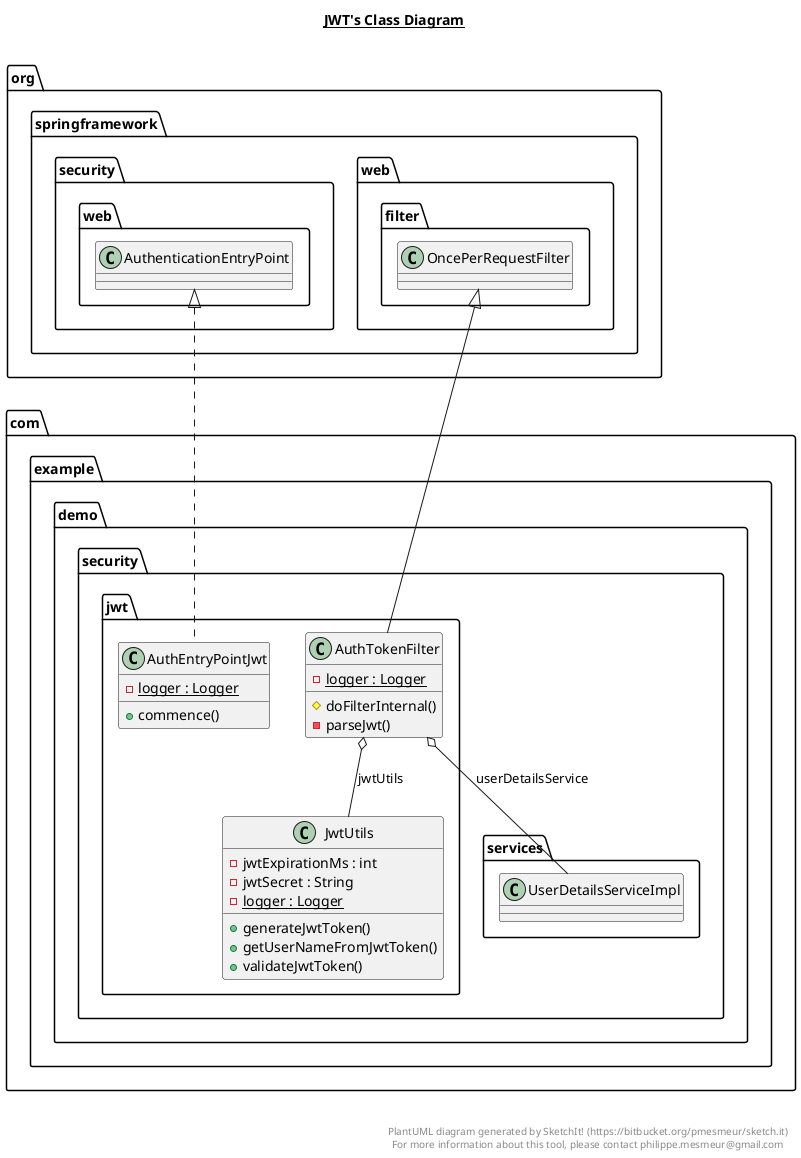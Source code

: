 @startuml

title __JWT's Class Diagram__\n

  namespace com.example.demo {
    namespace security {
      namespace jwt {
        class com.example.demo.security.jwt.AuthEntryPointJwt {
            {static} - logger : Logger
            + commence()
        }
      }
    }
  }
  

  namespace com.example.demo {
    namespace security {
      namespace jwt {
        class com.example.demo.security.jwt.AuthTokenFilter {
            {static} - logger : Logger
            # doFilterInternal()
            - parseJwt()
        }
      }
    }
  }
  

  namespace com.example.demo {
    namespace security {
      namespace jwt {
        class com.example.demo.security.jwt.JwtUtils {
            - jwtExpirationMs : int
            - jwtSecret : String
            {static} - logger : Logger
            + generateJwtToken()
            + getUserNameFromJwtToken()
            + validateJwtToken()
        }
      }
    }
  }
  

  com.example.demo.security.jwt.AuthEntryPointJwt .up.|> org.springframework.security.web.AuthenticationEntryPoint
  com.example.demo.security.jwt.AuthTokenFilter -up-|> org.springframework.web.filter.OncePerRequestFilter
  com.example.demo.security.jwt.AuthTokenFilter o-- com.example.demo.security.jwt.JwtUtils : jwtUtils
  com.example.demo.security.jwt.AuthTokenFilter o-- com.example.demo.security.services.UserDetailsServiceImpl : userDetailsService


right footer


PlantUML diagram generated by SketchIt! (https://bitbucket.org/pmesmeur/sketch.it)
For more information about this tool, please contact philippe.mesmeur@gmail.com
endfooter

@enduml
